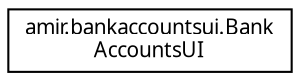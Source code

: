 digraph "Graphical Class Hierarchy"
{
 // LATEX_PDF_SIZE
  edge [fontname="FreeSans.ttf",fontsize="10",labelfontname="FreeSans.ttf",labelfontsize="10"];
  node [fontname="FreeSans.ttf",fontsize="10",shape=record];
  rankdir="LR";
  Node0 [label="amir.bankaccountsui.Bank\lAccountsUI",height=0.2,width=0.4,color="black", fillcolor="white", style="filled",URL="$classamir_1_1bankaccountsui_1_1_bank_accounts_u_i.html",tooltip="User Interface for create/edit/select a bank account."];
}
